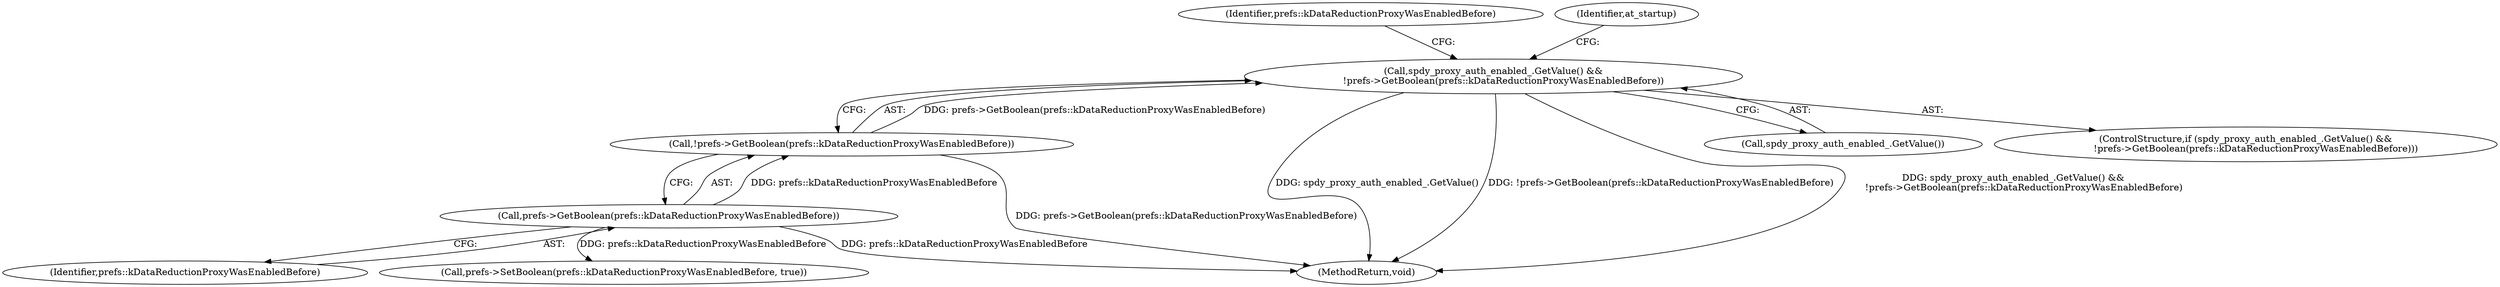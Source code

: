 digraph "1_Chrome_c995d4fe5e96f4d6d4a88b7867279b08e72d2579_9@del" {
"1000158" [label="(Call,spdy_proxy_auth_enabled_.GetValue() &&\n       !prefs->GetBoolean(prefs::kDataReductionProxyWasEnabledBefore))"];
"1000160" [label="(Call,!prefs->GetBoolean(prefs::kDataReductionProxyWasEnabledBefore))"];
"1000161" [label="(Call,prefs->GetBoolean(prefs::kDataReductionProxyWasEnabledBefore))"];
"1000161" [label="(Call,prefs->GetBoolean(prefs::kDataReductionProxyWasEnabledBefore))"];
"1000197" [label="(MethodReturn,void)"];
"1000162" [label="(Identifier,prefs::kDataReductionProxyWasEnabledBefore)"];
"1000159" [label="(Call,spdy_proxy_auth_enabled_.GetValue())"];
"1000157" [label="(ControlStructure,if (spdy_proxy_auth_enabled_.GetValue() &&\n       !prefs->GetBoolean(prefs::kDataReductionProxyWasEnabledBefore)))"];
"1000158" [label="(Call,spdy_proxy_auth_enabled_.GetValue() &&\n       !prefs->GetBoolean(prefs::kDataReductionProxyWasEnabledBefore))"];
"1000165" [label="(Identifier,prefs::kDataReductionProxyWasEnabledBefore)"];
"1000160" [label="(Call,!prefs->GetBoolean(prefs::kDataReductionProxyWasEnabledBefore))"];
"1000164" [label="(Call,prefs->SetBoolean(prefs::kDataReductionProxyWasEnabledBefore, true))"];
"1000170" [label="(Identifier,at_startup)"];
"1000158" -> "1000157"  [label="AST: "];
"1000158" -> "1000159"  [label="CFG: "];
"1000158" -> "1000160"  [label="CFG: "];
"1000159" -> "1000158"  [label="AST: "];
"1000160" -> "1000158"  [label="AST: "];
"1000165" -> "1000158"  [label="CFG: "];
"1000170" -> "1000158"  [label="CFG: "];
"1000158" -> "1000197"  [label="DDG: spdy_proxy_auth_enabled_.GetValue()"];
"1000158" -> "1000197"  [label="DDG: !prefs->GetBoolean(prefs::kDataReductionProxyWasEnabledBefore)"];
"1000158" -> "1000197"  [label="DDG: spdy_proxy_auth_enabled_.GetValue() &&\n       !prefs->GetBoolean(prefs::kDataReductionProxyWasEnabledBefore)"];
"1000160" -> "1000158"  [label="DDG: prefs->GetBoolean(prefs::kDataReductionProxyWasEnabledBefore)"];
"1000160" -> "1000161"  [label="CFG: "];
"1000161" -> "1000160"  [label="AST: "];
"1000160" -> "1000197"  [label="DDG: prefs->GetBoolean(prefs::kDataReductionProxyWasEnabledBefore)"];
"1000161" -> "1000160"  [label="DDG: prefs::kDataReductionProxyWasEnabledBefore"];
"1000161" -> "1000162"  [label="CFG: "];
"1000162" -> "1000161"  [label="AST: "];
"1000161" -> "1000197"  [label="DDG: prefs::kDataReductionProxyWasEnabledBefore"];
"1000161" -> "1000164"  [label="DDG: prefs::kDataReductionProxyWasEnabledBefore"];
}
